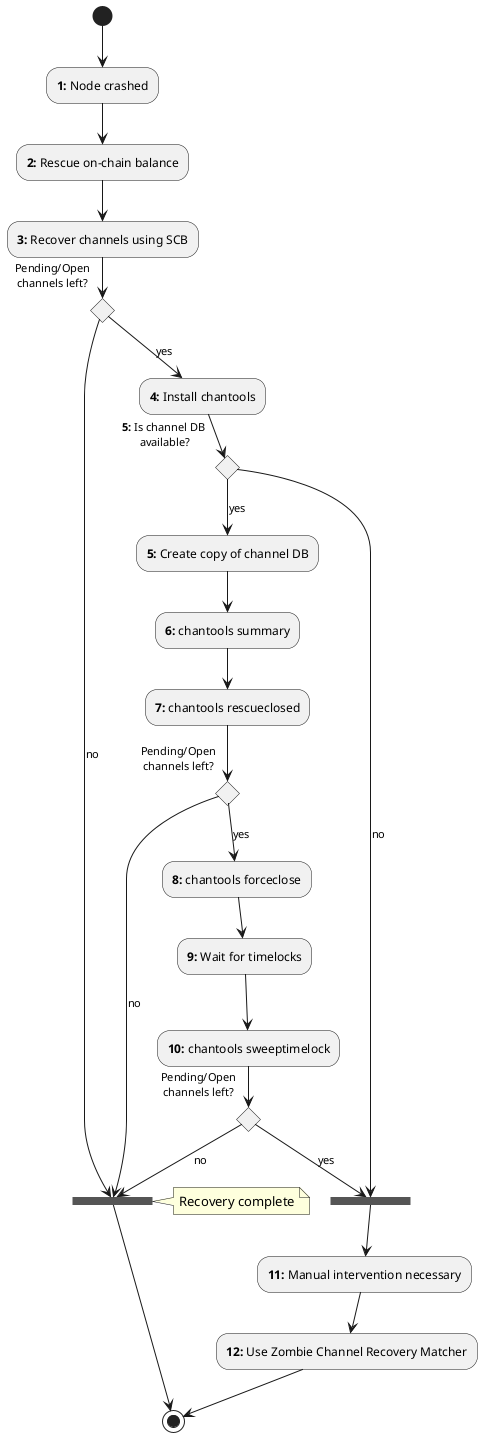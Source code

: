 @startuml

(*) --> "<b>1:</b> Node crashed"
--> "<b>2:</b> Rescue on-chain balance"
--> "<b>3:</b> Recover channels using SCB"
if "Pending/Open\nchannels left?" then
  -->[yes] "<b>4:</b> Install chantools"
  if "<b>5:</b> Is channel DB \navailable?" then
    -->[yes] "<b>5:</b> Create copy of channel DB"
    --> "<b>6:</b> chantools summary"
    --> "<b>7:</b> chantools rescueclosed"
    if "Pending/Open\nchannels left?" then
      -->[yes] "<b>8:</b> chantools forceclose"
      --> "<b>9:</b> Wait for timelocks"
      --> "<b>10:</b> chantools sweeptimelock"
      if "Pending/Open\nchannels left?" then
        -->[yes] ===MANUAL===
      else
        -->[no] ===DONE===
      endif
    else
      -->[no] ===DONE===
    endif
  else
    -->[no] ===MANUAL===
    --> "<b>11:</b> Manual intervention necessary"
    --> "<b>12:</b> Use Zombie Channel Recovery Matcher"
    --> (*)
  endif
else
  -->[no] ===DONE===
  note right
    Recovery complete
  end note
endif

--> (*)

@enduml